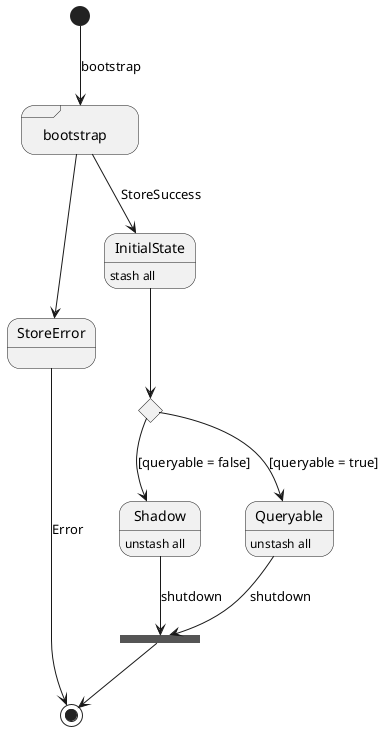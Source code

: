 @startuml fusion-org-v1

state bootstrap <<sdlreceive>>

[*] --> bootstrap : bootstrap

bootstrap --> StoreError
StoreError --> [*] : Error

state "InitialState" as init
init : stash all

bootstrap --> init : StoreSuccess

state c1 <<choice>>

init --> c1
c1 --> Shadow : [queryable = false]
Shadow : unstash all
c1 --> Queryable : [queryable = true]
Queryable : unstash all

state j1 <<join>>
Shadow --> j1 : shutdown
Queryable --> j1 : shutdown

j1 --> [*]

@enduml